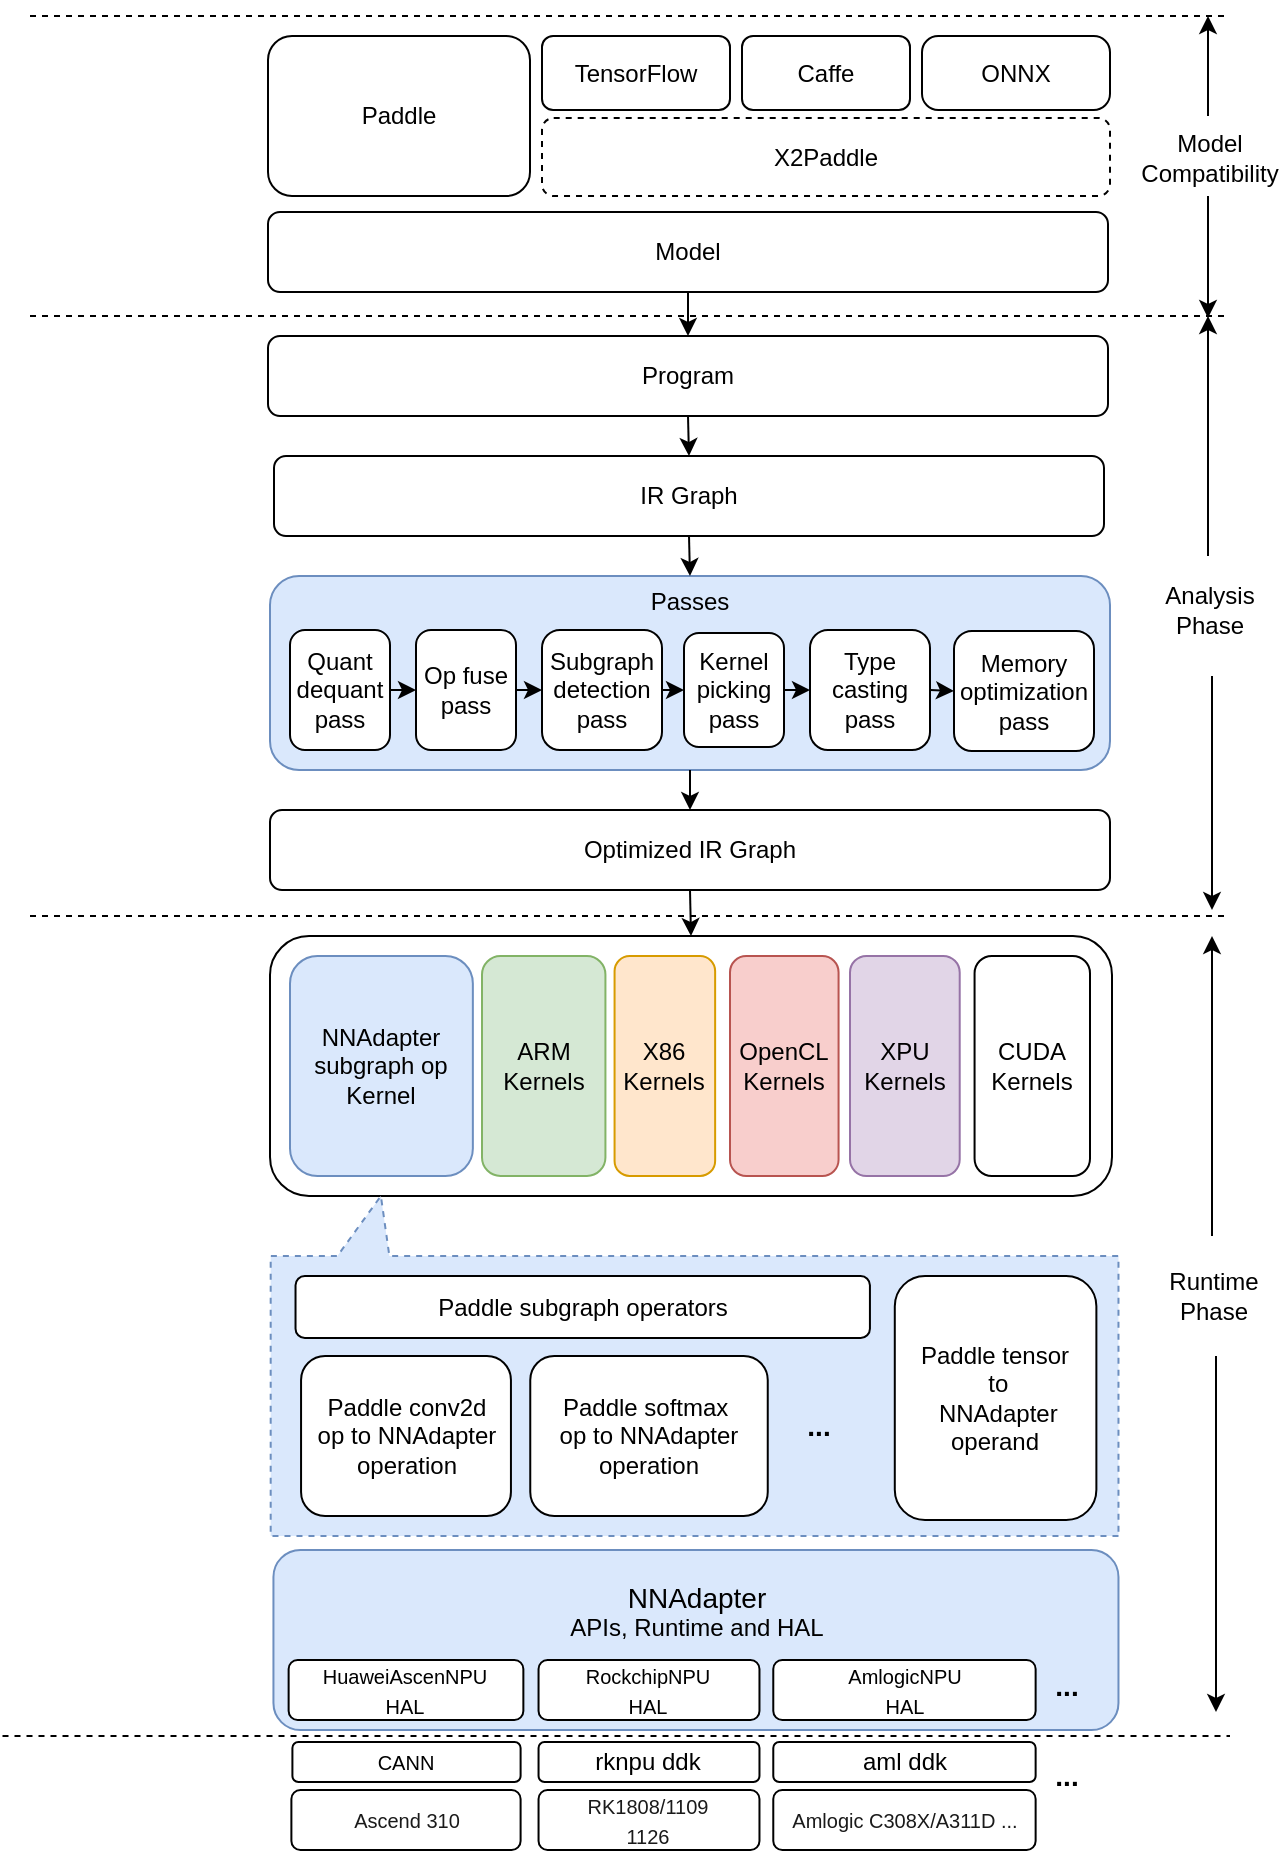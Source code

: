 <mxfile version="15.2.9" type="github">
  <diagram id="4ovqGepShB0LEUKbi5XO" name="Page-1">
    <mxGraphModel dx="1426" dy="768" grid="1" gridSize="10" guides="1" tooltips="1" connect="1" arrows="1" fold="1" page="1" pageScale="1" pageWidth="827" pageHeight="1169" math="0" shadow="0">
      <root>
        <mxCell id="0" />
        <mxCell id="1" parent="0" />
        <mxCell id="5sphXYlm8F9WhWG-xUb7-2" value="Model" style="rounded=1;whiteSpace=wrap;html=1;" parent="1" vertex="1">
          <mxGeometry x="159" y="108" width="420" height="40" as="geometry" />
        </mxCell>
        <mxCell id="5sphXYlm8F9WhWG-xUb7-3" value="Program" style="rounded=1;whiteSpace=wrap;html=1;" parent="1" vertex="1">
          <mxGeometry x="159" y="170" width="420" height="40" as="geometry" />
        </mxCell>
        <mxCell id="5sphXYlm8F9WhWG-xUb7-4" value="IR Graph" style="rounded=1;whiteSpace=wrap;html=1;" parent="1" vertex="1">
          <mxGeometry x="162" y="230" width="415" height="40" as="geometry" />
        </mxCell>
        <mxCell id="5sphXYlm8F9WhWG-xUb7-5" value="Passes&lt;br&gt;&lt;br&gt;&lt;br&gt;&lt;br&gt;&lt;br&gt;&lt;br&gt;" style="rounded=1;whiteSpace=wrap;html=1;fillColor=#dae8fc;strokeColor=#6c8ebf;" parent="1" vertex="1">
          <mxGeometry x="160" y="290" width="420" height="97" as="geometry" />
        </mxCell>
        <mxCell id="5sphXYlm8F9WhWG-xUb7-6" value="Optimized IR Graph" style="rounded=1;whiteSpace=wrap;html=1;" parent="1" vertex="1">
          <mxGeometry x="160" y="407" width="420" height="40" as="geometry" />
        </mxCell>
        <mxCell id="5sphXYlm8F9WhWG-xUb7-7" value="" style="rounded=1;whiteSpace=wrap;html=1;" parent="1" vertex="1">
          <mxGeometry x="160" y="470" width="421" height="130" as="geometry" />
        </mxCell>
        <mxCell id="5sphXYlm8F9WhWG-xUb7-8" value="Op fuse pass" style="rounded=1;whiteSpace=wrap;html=1;" parent="1" vertex="1">
          <mxGeometry x="233" y="317" width="50" height="60" as="geometry" />
        </mxCell>
        <mxCell id="5sphXYlm8F9WhWG-xUb7-9" value="Quant dequant pass" style="rounded=1;whiteSpace=wrap;html=1;" parent="1" vertex="1">
          <mxGeometry x="170" y="317" width="50" height="60" as="geometry" />
        </mxCell>
        <mxCell id="5sphXYlm8F9WhWG-xUb7-10" value="Kernel&lt;br&gt;picking&lt;br&gt;pass" style="rounded=1;whiteSpace=wrap;html=1;" parent="1" vertex="1">
          <mxGeometry x="367" y="318.5" width="50" height="57" as="geometry" />
        </mxCell>
        <mxCell id="5sphXYlm8F9WhWG-xUb7-14" value="" style="endArrow=classic;html=1;exitX=0.5;exitY=1;exitDx=0;exitDy=0;entryX=0.5;entryY=0;entryDx=0;entryDy=0;" parent="1" source="5sphXYlm8F9WhWG-xUb7-2" target="5sphXYlm8F9WhWG-xUb7-3" edge="1">
          <mxGeometry width="50" height="50" relative="1" as="geometry">
            <mxPoint x="160" y="660" as="sourcePoint" />
            <mxPoint x="210" y="610" as="targetPoint" />
          </mxGeometry>
        </mxCell>
        <mxCell id="5sphXYlm8F9WhWG-xUb7-15" value="" style="endArrow=classic;html=1;exitX=0.5;exitY=1;exitDx=0;exitDy=0;entryX=0.5;entryY=0;entryDx=0;entryDy=0;" parent="1" source="5sphXYlm8F9WhWG-xUb7-3" target="5sphXYlm8F9WhWG-xUb7-4" edge="1">
          <mxGeometry width="50" height="50" relative="1" as="geometry">
            <mxPoint x="40" y="290" as="sourcePoint" />
            <mxPoint x="90" y="240" as="targetPoint" />
          </mxGeometry>
        </mxCell>
        <mxCell id="5sphXYlm8F9WhWG-xUb7-16" value="" style="endArrow=classic;html=1;exitX=0.5;exitY=1;exitDx=0;exitDy=0;entryX=0.5;entryY=0;entryDx=0;entryDy=0;" parent="1" source="5sphXYlm8F9WhWG-xUb7-4" target="5sphXYlm8F9WhWG-xUb7-5" edge="1">
          <mxGeometry width="50" height="50" relative="1" as="geometry">
            <mxPoint x="160" y="660" as="sourcePoint" />
            <mxPoint x="210" y="610" as="targetPoint" />
          </mxGeometry>
        </mxCell>
        <mxCell id="5sphXYlm8F9WhWG-xUb7-17" value="Subgraph&lt;br&gt;detection&lt;br&gt;pass" style="rounded=1;whiteSpace=wrap;html=1;" parent="1" vertex="1">
          <mxGeometry x="296" y="317" width="60" height="60" as="geometry" />
        </mxCell>
        <mxCell id="5sphXYlm8F9WhWG-xUb7-18" value="Type casting&lt;br&gt;pass" style="rounded=1;whiteSpace=wrap;html=1;" parent="1" vertex="1">
          <mxGeometry x="430" y="317" width="60" height="60" as="geometry" />
        </mxCell>
        <mxCell id="5sphXYlm8F9WhWG-xUb7-20" value="Memory&lt;br&gt;optimization&lt;br&gt;pass" style="rounded=1;whiteSpace=wrap;html=1;" parent="1" vertex="1">
          <mxGeometry x="502" y="317.5" width="70" height="60" as="geometry" />
        </mxCell>
        <mxCell id="5sphXYlm8F9WhWG-xUb7-21" value="" style="endArrow=classic;html=1;entryX=0;entryY=0.5;entryDx=0;entryDy=0;" parent="1" source="5sphXYlm8F9WhWG-xUb7-9" target="5sphXYlm8F9WhWG-xUb7-8" edge="1">
          <mxGeometry width="50" height="50" relative="1" as="geometry">
            <mxPoint x="50" y="410" as="sourcePoint" />
            <mxPoint x="100" y="360" as="targetPoint" />
          </mxGeometry>
        </mxCell>
        <mxCell id="5sphXYlm8F9WhWG-xUb7-22" value="" style="endArrow=classic;html=1;entryX=0;entryY=0.5;entryDx=0;entryDy=0;exitX=1;exitY=0.5;exitDx=0;exitDy=0;" parent="1" source="5sphXYlm8F9WhWG-xUb7-8" target="5sphXYlm8F9WhWG-xUb7-17" edge="1">
          <mxGeometry width="50" height="50" relative="1" as="geometry">
            <mxPoint x="30" y="470" as="sourcePoint" />
            <mxPoint x="80" y="420" as="targetPoint" />
          </mxGeometry>
        </mxCell>
        <mxCell id="5sphXYlm8F9WhWG-xUb7-23" value="" style="endArrow=classic;html=1;entryX=0;entryY=0.5;entryDx=0;entryDy=0;exitX=1;exitY=0.5;exitDx=0;exitDy=0;" parent="1" source="5sphXYlm8F9WhWG-xUb7-17" target="5sphXYlm8F9WhWG-xUb7-10" edge="1">
          <mxGeometry width="50" height="50" relative="1" as="geometry">
            <mxPoint x="100" y="490" as="sourcePoint" />
            <mxPoint x="150" y="440" as="targetPoint" />
          </mxGeometry>
        </mxCell>
        <mxCell id="5sphXYlm8F9WhWG-xUb7-24" value="" style="endArrow=classic;html=1;entryX=0;entryY=0.5;entryDx=0;entryDy=0;exitX=1;exitY=0.5;exitDx=0;exitDy=0;" parent="1" source="5sphXYlm8F9WhWG-xUb7-10" target="5sphXYlm8F9WhWG-xUb7-18" edge="1">
          <mxGeometry width="50" height="50" relative="1" as="geometry">
            <mxPoint x="30" y="490" as="sourcePoint" />
            <mxPoint x="80" y="440" as="targetPoint" />
          </mxGeometry>
        </mxCell>
        <mxCell id="5sphXYlm8F9WhWG-xUb7-25" value="" style="endArrow=classic;html=1;entryX=0;entryY=0.5;entryDx=0;entryDy=0;exitX=1;exitY=0.5;exitDx=0;exitDy=0;" parent="1" source="5sphXYlm8F9WhWG-xUb7-18" target="5sphXYlm8F9WhWG-xUb7-20" edge="1">
          <mxGeometry width="50" height="50" relative="1" as="geometry">
            <mxPoint x="40" y="500" as="sourcePoint" />
            <mxPoint x="90" y="450" as="targetPoint" />
          </mxGeometry>
        </mxCell>
        <mxCell id="5sphXYlm8F9WhWG-xUb7-26" value="" style="endArrow=classic;html=1;entryX=0.5;entryY=0;entryDx=0;entryDy=0;exitX=0.5;exitY=1;exitDx=0;exitDy=0;" parent="1" source="5sphXYlm8F9WhWG-xUb7-5" target="5sphXYlm8F9WhWG-xUb7-6" edge="1">
          <mxGeometry width="50" height="50" relative="1" as="geometry">
            <mxPoint y="500" as="sourcePoint" />
            <mxPoint x="50" y="450" as="targetPoint" />
          </mxGeometry>
        </mxCell>
        <mxCell id="5sphXYlm8F9WhWG-xUb7-27" value="" style="endArrow=classic;html=1;exitX=0.5;exitY=1;exitDx=0;exitDy=0;entryX=0.5;entryY=0;entryDx=0;entryDy=0;" parent="1" source="5sphXYlm8F9WhWG-xUb7-6" target="5sphXYlm8F9WhWG-xUb7-7" edge="1">
          <mxGeometry width="50" height="50" relative="1" as="geometry">
            <mxPoint x="360" y="490" as="sourcePoint" />
            <mxPoint x="410" y="440" as="targetPoint" />
          </mxGeometry>
        </mxCell>
        <mxCell id="5sphXYlm8F9WhWG-xUb7-47" value="" style="endArrow=none;dashed=1;html=1;" parent="1" edge="1">
          <mxGeometry width="50" height="50" relative="1" as="geometry">
            <mxPoint x="40" y="160" as="sourcePoint" />
            <mxPoint x="640" y="160" as="targetPoint" />
          </mxGeometry>
        </mxCell>
        <mxCell id="5sphXYlm8F9WhWG-xUb7-48" value="" style="endArrow=none;dashed=1;html=1;" parent="1" edge="1">
          <mxGeometry width="50" height="50" relative="1" as="geometry">
            <mxPoint x="40" y="460" as="sourcePoint" />
            <mxPoint x="640" y="460" as="targetPoint" />
          </mxGeometry>
        </mxCell>
        <mxCell id="5sphXYlm8F9WhWG-xUb7-50" value="" style="endArrow=classic;html=1;" parent="1" edge="1">
          <mxGeometry width="50" height="50" relative="1" as="geometry">
            <mxPoint x="629" y="280" as="sourcePoint" />
            <mxPoint x="629" y="160" as="targetPoint" />
          </mxGeometry>
        </mxCell>
        <mxCell id="5sphXYlm8F9WhWG-xUb7-51" value="" style="endArrow=classic;html=1;" parent="1" edge="1">
          <mxGeometry width="50" height="50" relative="1" as="geometry">
            <mxPoint x="631" y="340" as="sourcePoint" />
            <mxPoint x="631" y="457" as="targetPoint" />
          </mxGeometry>
        </mxCell>
        <mxCell id="5sphXYlm8F9WhWG-xUb7-52" value="Analysis&lt;br&gt;Phase" style="text;html=1;strokeColor=none;fillColor=none;align=center;verticalAlign=middle;whiteSpace=wrap;rounded=0;" parent="1" vertex="1">
          <mxGeometry x="609.5" y="297" width="40" height="20" as="geometry" />
        </mxCell>
        <mxCell id="986F1dSSeMfxGaeFL-PM-1" value="Paddle" style="rounded=1;whiteSpace=wrap;html=1;" parent="1" vertex="1">
          <mxGeometry x="159" y="20" width="131" height="80" as="geometry" />
        </mxCell>
        <mxCell id="986F1dSSeMfxGaeFL-PM-2" value="TensorFlow" style="rounded=1;whiteSpace=wrap;html=1;" parent="1" vertex="1">
          <mxGeometry x="296" y="20" width="94" height="37" as="geometry" />
        </mxCell>
        <mxCell id="986F1dSSeMfxGaeFL-PM-3" value="Caffe" style="rounded=1;whiteSpace=wrap;html=1;" parent="1" vertex="1">
          <mxGeometry x="396" y="20" width="84" height="37" as="geometry" />
        </mxCell>
        <mxCell id="986F1dSSeMfxGaeFL-PM-4" value="ONNX" style="rounded=1;whiteSpace=wrap;html=1;arcSize=22;" parent="1" vertex="1">
          <mxGeometry x="486" y="20" width="94" height="37" as="geometry" />
        </mxCell>
        <mxCell id="986F1dSSeMfxGaeFL-PM-6" value="X2Paddle" style="rounded=1;whiteSpace=wrap;dashed=1;html=1;" parent="1" vertex="1">
          <mxGeometry x="296" y="61" width="284" height="39" as="geometry" />
        </mxCell>
        <mxCell id="986F1dSSeMfxGaeFL-PM-8" value="" style="endArrow=none;dashed=1;html=1;" parent="1" edge="1">
          <mxGeometry width="50" height="50" relative="1" as="geometry">
            <mxPoint x="40" y="10" as="sourcePoint" />
            <mxPoint x="640" y="10" as="targetPoint" />
          </mxGeometry>
        </mxCell>
        <mxCell id="986F1dSSeMfxGaeFL-PM-9" value="" style="endArrow=classic;html=1;" parent="1" edge="1">
          <mxGeometry width="50" height="50" relative="1" as="geometry">
            <mxPoint x="629" y="60" as="sourcePoint" />
            <mxPoint x="629" y="10" as="targetPoint" />
          </mxGeometry>
        </mxCell>
        <mxCell id="986F1dSSeMfxGaeFL-PM-10" value="" style="endArrow=classic;html=1;" parent="1" edge="1">
          <mxGeometry width="50" height="50" relative="1" as="geometry">
            <mxPoint x="629" y="100" as="sourcePoint" />
            <mxPoint x="629" y="161" as="targetPoint" />
          </mxGeometry>
        </mxCell>
        <mxCell id="986F1dSSeMfxGaeFL-PM-11" value="Model&lt;br&gt;Compatibility" style="text;html=1;strokeColor=none;fillColor=none;align=center;verticalAlign=middle;whiteSpace=wrap;rounded=0;" parent="1" vertex="1">
          <mxGeometry x="609.5" y="70.5" width="40" height="20" as="geometry" />
        </mxCell>
        <mxCell id="y97WCg2_k4sR8XwzlznJ-48" value="" style="endArrow=none;dashed=1;html=1;" parent="1" edge="1">
          <mxGeometry width="50" height="50" relative="1" as="geometry">
            <mxPoint x="26.25" y="870" as="sourcePoint" />
            <mxPoint x="640" y="870" as="targetPoint" />
          </mxGeometry>
        </mxCell>
        <mxCell id="SIvSG29zXif8dVc2Hclh-1" value="" style="group" parent="1" vertex="1" connectable="0">
          <mxGeometry x="170" y="480" width="400" height="110" as="geometry" />
        </mxCell>
        <mxCell id="5sphXYlm8F9WhWG-xUb7-28" value="X86&lt;br&gt;Kernels" style="rounded=1;whiteSpace=wrap;html=1;fillColor=#ffe6cc;strokeColor=#d79b00;" parent="SIvSG29zXif8dVc2Hclh-1" vertex="1">
          <mxGeometry x="162.286" width="50.286" height="110" as="geometry" />
        </mxCell>
        <mxCell id="5sphXYlm8F9WhWG-xUb7-30" value="OpenCL&lt;br&gt;Kernels" style="rounded=1;whiteSpace=wrap;html=1;fillColor=#f8cecc;strokeColor=#b85450;" parent="SIvSG29zXif8dVc2Hclh-1" vertex="1">
          <mxGeometry x="220" width="54.286" height="110" as="geometry" />
        </mxCell>
        <mxCell id="5sphXYlm8F9WhWG-xUb7-32" value="XPU&lt;br&gt;Kernels" style="rounded=1;whiteSpace=wrap;html=1;fillColor=#e1d5e7;strokeColor=#9673a6;" parent="SIvSG29zXif8dVc2Hclh-1" vertex="1">
          <mxGeometry x="280" width="54.857" height="110" as="geometry" />
        </mxCell>
        <mxCell id="5sphXYlm8F9WhWG-xUb7-33" value="CUDA&lt;br&gt;Kernels" style="rounded=1;whiteSpace=wrap;html=1;" parent="SIvSG29zXif8dVc2Hclh-1" vertex="1">
          <mxGeometry x="342.286" width="57.714" height="110" as="geometry" />
        </mxCell>
        <mxCell id="5sphXYlm8F9WhWG-xUb7-34" value="ARM&lt;br&gt;Kernels" style="rounded=1;whiteSpace=wrap;html=1;fillColor=#d5e8d4;strokeColor=#82b366;" parent="SIvSG29zXif8dVc2Hclh-1" vertex="1">
          <mxGeometry x="96" width="61.714" height="110" as="geometry" />
        </mxCell>
        <mxCell id="5sphXYlm8F9WhWG-xUb7-35" value="NNAdapter subgraph op Kernel" style="rounded=1;fillColor=#dae8fc;whiteSpace=wrap;html=1;strokeColor=#6c8ebf;" parent="SIvSG29zXif8dVc2Hclh-1" vertex="1">
          <mxGeometry width="91.429" height="110" as="geometry" />
        </mxCell>
        <mxCell id="pG8v2Z7Jo_eWcWw-hiVO-2" value="" style="group" vertex="1" connectable="0" parent="1">
          <mxGeometry x="215.25" y="600" width="364.75" height="327" as="geometry" />
        </mxCell>
        <mxCell id="pG8v2Z7Jo_eWcWw-hiVO-3" value="" style="group" vertex="1" connectable="0" parent="pG8v2Z7Jo_eWcWw-hiVO-2">
          <mxGeometry x="-54.22" width="423.899" height="327" as="geometry" />
        </mxCell>
        <mxCell id="QGIWsEsTWIwtTZsfNtZ--17" value="" style="shape=callout;fillColor=#dae8fc;whiteSpace=wrap;html=1;perimeter=calloutPerimeter;rotation=-180;dashed=1;position2=0.87;strokeColor=#6c8ebf;base=26;size=30;position=0.86;" parent="pG8v2Z7Jo_eWcWw-hiVO-3" vertex="1">
          <mxGeometry x="-0.69" y="1.421e-14" width="423.899" height="170" as="geometry" />
        </mxCell>
        <mxCell id="pG8v2Z7Jo_eWcWw-hiVO-1" value="" style="group" vertex="1" connectable="0" parent="pG8v2Z7Jo_eWcWw-hiVO-3">
          <mxGeometry x="0.69" y="40.0" width="422.518" height="287" as="geometry" />
        </mxCell>
        <mxCell id="y97WCg2_k4sR8XwzlznJ-32" value="&lt;font style=&quot;font-size: 14px&quot;&gt;NNAdapter&lt;/font&gt;&lt;br&gt;APIs, Runtime and HAL&lt;br&gt;&lt;br&gt;&lt;br&gt;" style="rounded=1;fillColor=#dae8fc;whiteSpace=wrap;html=1;strokeColor=#6c8ebf;" parent="pG8v2Z7Jo_eWcWw-hiVO-1" vertex="1">
          <mxGeometry y="137" width="422.518" height="90" as="geometry" />
        </mxCell>
        <mxCell id="QGIWsEsTWIwtTZsfNtZ--1" value="Paddle conv2d &lt;br&gt;op to NNAdapter&lt;br&gt;operation" style="rounded=1;whiteSpace=wrap;html=1;" parent="pG8v2Z7Jo_eWcWw-hiVO-1" vertex="1">
          <mxGeometry x="13.808" y="40" width="104.939" height="80" as="geometry" />
        </mxCell>
        <mxCell id="QGIWsEsTWIwtTZsfNtZ--6" value="&lt;b&gt;&lt;font style=&quot;font-size: 14px&quot;&gt;...&lt;/font&gt;&lt;/b&gt;" style="text;html=1;resizable=0;autosize=1;align=center;verticalAlign=middle;points=[];fillColor=none;strokeColor=none;rounded=0;" parent="pG8v2Z7Jo_eWcWw-hiVO-1" vertex="1">
          <mxGeometry x="256.825" y="65" width="30" height="20" as="geometry" />
        </mxCell>
        <mxCell id="QGIWsEsTWIwtTZsfNtZ--27" value="Paddle subgraph operators" style="rounded=1;whiteSpace=wrap;html=1;" parent="pG8v2Z7Jo_eWcWw-hiVO-1" vertex="1">
          <mxGeometry x="11.046" width="287.202" height="31" as="geometry" />
        </mxCell>
        <mxCell id="QGIWsEsTWIwtTZsfNtZ--28" value="Paddle tensor&lt;br&gt;&amp;nbsp;to&lt;br&gt;&amp;nbsp;NNAdapter&lt;br&gt;operand" style="rounded=1;whiteSpace=wrap;html=1;" parent="pG8v2Z7Jo_eWcWw-hiVO-1" vertex="1">
          <mxGeometry x="310.675" width="100.797" height="122" as="geometry" />
        </mxCell>
        <mxCell id="986F1dSSeMfxGaeFL-PM-12" value="Paddle softmax&amp;nbsp;&lt;br&gt;op to NNAdapter&lt;br&gt;operation" style="rounded=1;whiteSpace=wrap;html=1;" parent="pG8v2Z7Jo_eWcWw-hiVO-1" vertex="1">
          <mxGeometry x="128.412" y="40" width="118.747" height="80" as="geometry" />
        </mxCell>
        <mxCell id="986F1dSSeMfxGaeFL-PM-23" value="&lt;font style=&quot;font-size: 10px&quot;&gt;CANN&lt;/font&gt;" style="rounded=1;whiteSpace=wrap;html=1;" parent="pG8v2Z7Jo_eWcWw-hiVO-1" vertex="1">
          <mxGeometry x="9.486" y="233" width="114.094" height="20" as="geometry" />
        </mxCell>
        <mxCell id="986F1dSSeMfxGaeFL-PM-24" value="&lt;font color=&quot;#1a1a1a&quot; style=&quot;font-size: 10px&quot;&gt;&lt;span style=&quot;background-color: rgb(255 , 255 , 255)&quot;&gt;Ascend 310&lt;/span&gt;&lt;/font&gt;" style="rounded=1;whiteSpace=wrap;html=1;" parent="pG8v2Z7Jo_eWcWw-hiVO-1" vertex="1">
          <mxGeometry x="8.975" y="257" width="114.605" height="30" as="geometry" />
        </mxCell>
        <mxCell id="y97WCg2_k4sR8XwzlznJ-14" value="&lt;font color=&quot;#1a1a1a&quot; style=&quot;font-size: 10px&quot;&gt;&lt;span style=&quot;background-color: rgb(255 , 255 , 255)&quot;&gt;RK1808/1109&lt;br&gt;1126&lt;/span&gt;&lt;/font&gt;" style="rounded=1;whiteSpace=wrap;html=1;" parent="pG8v2Z7Jo_eWcWw-hiVO-1" vertex="1">
          <mxGeometry x="132.555" y="257" width="110.462" height="30" as="geometry" />
        </mxCell>
        <mxCell id="y97WCg2_k4sR8XwzlznJ-15" value="rknpu ddk" style="rounded=1;whiteSpace=wrap;html=1;" parent="pG8v2Z7Jo_eWcWw-hiVO-1" vertex="1">
          <mxGeometry x="132.555" y="233" width="110.462" height="20" as="geometry" />
        </mxCell>
        <mxCell id="986F1dSSeMfxGaeFL-PM-22" value="&lt;font style=&quot;font-size: 10px&quot;&gt;HuaweiAscenNPU&lt;br&gt;HAL&lt;/font&gt;" style="rounded=1;whiteSpace=wrap;html=1;" parent="pG8v2Z7Jo_eWcWw-hiVO-1" vertex="1">
          <mxGeometry x="7.594" y="192" width="117.366" height="30" as="geometry" />
        </mxCell>
        <mxCell id="986F1dSSeMfxGaeFL-PM-13" value="&lt;font&gt;&lt;font style=&quot;font-size: 10px&quot;&gt;RockchipNPU&lt;br&gt;HAL&lt;/font&gt;&lt;br&gt;&lt;/font&gt;" style="rounded=1;whiteSpace=wrap;html=1;" parent="pG8v2Z7Jo_eWcWw-hiVO-1" vertex="1">
          <mxGeometry x="132.555" y="192" width="110.462" height="30" as="geometry" />
        </mxCell>
        <mxCell id="y97WCg2_k4sR8XwzlznJ-29" value="&lt;font color=&quot;#1a1a1a&quot;&gt;&lt;span style=&quot;font-size: 10px ; background-color: rgb(255 , 255 , 255)&quot;&gt;Amlogic C308X/A311D ...&lt;/span&gt;&lt;/font&gt;" style="rounded=1;whiteSpace=wrap;html=1;" parent="pG8v2Z7Jo_eWcWw-hiVO-1" vertex="1">
          <mxGeometry x="249.921" y="257" width="131.174" height="30" as="geometry" />
        </mxCell>
        <mxCell id="y97WCg2_k4sR8XwzlznJ-30" value="aml ddk" style="rounded=1;whiteSpace=wrap;html=1;" parent="pG8v2Z7Jo_eWcWw-hiVO-1" vertex="1">
          <mxGeometry x="249.921" y="233" width="131.174" height="20" as="geometry" />
        </mxCell>
        <mxCell id="y97WCg2_k4sR8XwzlznJ-31" value="&lt;font&gt;&lt;font style=&quot;font-size: 10px&quot;&gt;AmlogicNPU&lt;br&gt;HAL&lt;/font&gt;&lt;br&gt;&lt;/font&gt;" style="rounded=1;whiteSpace=wrap;html=1;" parent="pG8v2Z7Jo_eWcWw-hiVO-1" vertex="1">
          <mxGeometry x="249.921" y="192" width="131.174" height="30" as="geometry" />
        </mxCell>
        <mxCell id="y97WCg2_k4sR8XwzlznJ-33" value="&lt;b&gt;&lt;font style=&quot;font-size: 14px&quot;&gt;...&lt;/font&gt;&lt;/b&gt;" style="text;html=1;resizable=0;autosize=1;align=center;verticalAlign=middle;points=[];fillColor=none;strokeColor=none;rounded=0;" parent="pG8v2Z7Jo_eWcWw-hiVO-1" vertex="1">
          <mxGeometry x="381.095" y="195" width="30" height="20" as="geometry" />
        </mxCell>
        <mxCell id="y97WCg2_k4sR8XwzlznJ-34" value="&lt;b&gt;&lt;font style=&quot;font-size: 14px&quot;&gt;...&lt;/font&gt;&lt;/b&gt;" style="text;html=1;resizable=0;autosize=1;align=center;verticalAlign=middle;points=[];fillColor=none;strokeColor=none;rounded=0;" parent="pG8v2Z7Jo_eWcWw-hiVO-1" vertex="1">
          <mxGeometry x="381.095" y="240" width="30" height="20" as="geometry" />
        </mxCell>
        <mxCell id="pG8v2Z7Jo_eWcWw-hiVO-4" value="" style="endArrow=classic;html=1;" edge="1" parent="1">
          <mxGeometry width="50" height="50" relative="1" as="geometry">
            <mxPoint x="631" y="620" as="sourcePoint" />
            <mxPoint x="631" y="470" as="targetPoint" />
          </mxGeometry>
        </mxCell>
        <mxCell id="pG8v2Z7Jo_eWcWw-hiVO-5" value="" style="endArrow=classic;html=1;" edge="1" parent="1">
          <mxGeometry width="50" height="50" relative="1" as="geometry">
            <mxPoint x="633" y="680" as="sourcePoint" />
            <mxPoint x="633" y="858" as="targetPoint" />
          </mxGeometry>
        </mxCell>
        <mxCell id="pG8v2Z7Jo_eWcWw-hiVO-6" value="Runtime&lt;br&gt;Phase" style="text;html=1;strokeColor=none;fillColor=none;align=center;verticalAlign=middle;whiteSpace=wrap;rounded=0;" vertex="1" parent="1">
          <mxGeometry x="611.5" y="640" width="40" height="20" as="geometry" />
        </mxCell>
      </root>
    </mxGraphModel>
  </diagram>
</mxfile>

